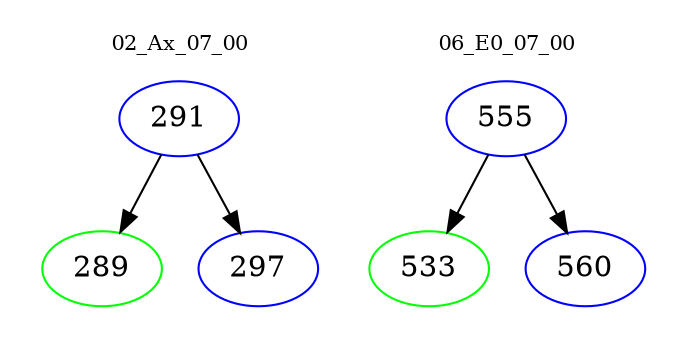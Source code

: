 digraph{
subgraph cluster_0 {
color = white
label = "02_Ax_07_00";
fontsize=10;
T0_291 [label="291", color="blue"]
T0_291 -> T0_289 [color="black"]
T0_289 [label="289", color="green"]
T0_291 -> T0_297 [color="black"]
T0_297 [label="297", color="blue"]
}
subgraph cluster_1 {
color = white
label = "06_E0_07_00";
fontsize=10;
T1_555 [label="555", color="blue"]
T1_555 -> T1_533 [color="black"]
T1_533 [label="533", color="green"]
T1_555 -> T1_560 [color="black"]
T1_560 [label="560", color="blue"]
}
}
